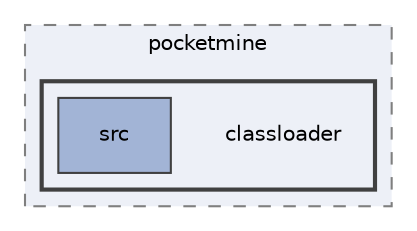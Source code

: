 digraph "classloader"
{
 // INTERACTIVE_SVG=YES
 // LATEX_PDF_SIZE
  edge [fontname="Helvetica",fontsize="10",labelfontname="Helvetica",labelfontsize="10"];
  node [fontname="Helvetica",fontsize="10",shape=record];
  compound=true
  subgraph clusterdir_67ec95640dccd85af7425ce27c77136c {
    graph [ bgcolor="#edf0f7", pencolor="grey50", style="filled,dashed,", label="pocketmine", fontname="Helvetica", fontsize="10", URL="dir_67ec95640dccd85af7425ce27c77136c.html"]
  subgraph clusterdir_f9be796ac29a8a491d5d247acb51b67e {
    graph [ bgcolor="#edf0f7", pencolor="grey25", style="filled,bold,", label="", fontname="Helvetica", fontsize="10", URL="dir_f9be796ac29a8a491d5d247acb51b67e.html"]
    dir_f9be796ac29a8a491d5d247acb51b67e [shape=plaintext, label="classloader"];
  dir_6a8661490c092bcb1da729aef3ad5089 [shape=box, label="src", style="filled,", fillcolor="#a2b4d6", color="grey25", URL="dir_6a8661490c092bcb1da729aef3ad5089.html"];
  }
  }
}
